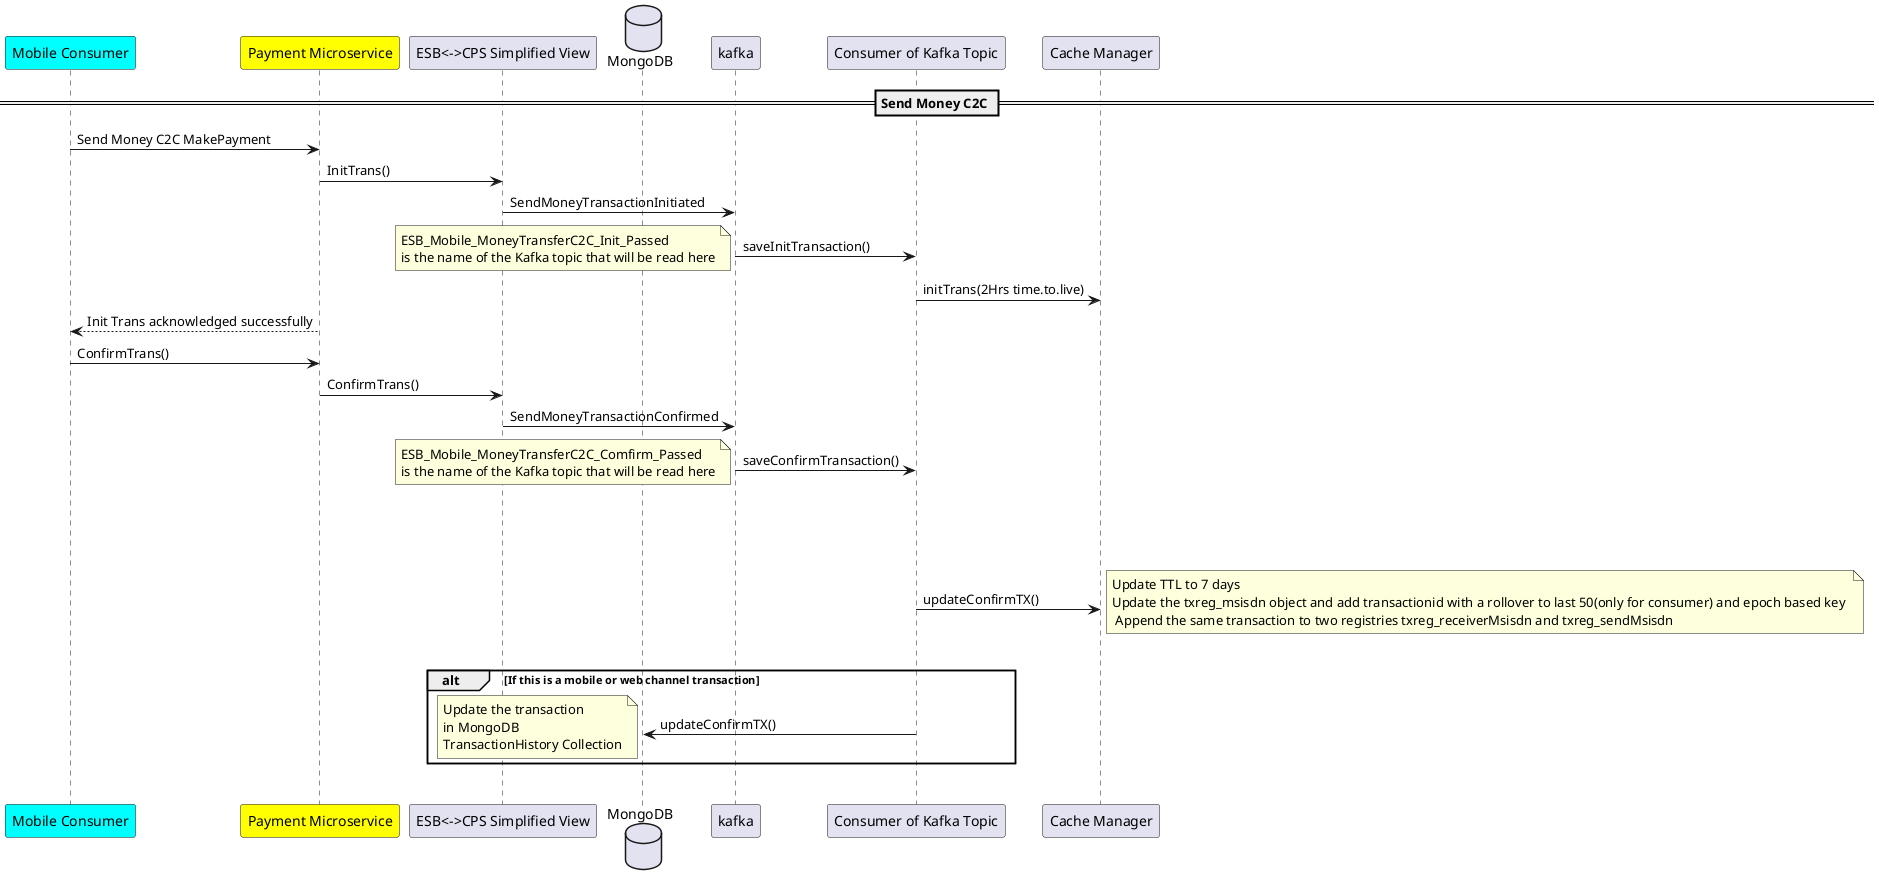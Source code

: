 @startuml Basic


'skinparam Monochrome true 
participant "Mobile Consumer" as alice #Cyan
participant "Payment Microservice" as pm #Yellow
participant "ESB<->CPS Simplified View" as cps.esb
database "MongoDB" as mongodb 
participant kafka 
participant "Consumer of Kafka Topic" as topic.consumer 
participant "Cache Manager" as cache 

== Send Money C2C ==

alice -> pm : Send Money C2C MakePayment
pm -> cps.esb : InitTrans() 
cps.esb -> kafka : SendMoneyTransactionInitiated
kafka -> topic.consumer : saveInitTransaction()

note left : ESB_Mobile_MoneyTransferC2C_Init_Passed \nis the name of the Kafka topic that will be read here

topic.consumer -> cache : initTrans(2Hrs time.to.live)
pm --> alice: Init Trans acknowledged successfully
alice -> pm : ConfirmTrans()
pm -> cps.esb : ConfirmTrans() 
cps.esb -> kafka : SendMoneyTransactionConfirmed
kafka -> topic.consumer : saveConfirmTransaction()

|||
note left : ESB_Mobile_MoneyTransferC2C_Comfirm_Passed \nis the name of the Kafka topic that will be read here
|||
|||
topic.consumer -> cache : updateConfirmTX()

note right : Update TTL to 7 days \nUpdate the txreg_msisdn object and add transactionid with a rollover to last 50(only for consumer) and epoch based key \n Append the same transaction to two registries txreg_receiverMsisdn and txreg_sendMsisdn
|||
alt If this is a mobile or web channel transaction

topic.consumer -> mongodb : updateConfirmTX()

note left   
Update the transaction 
in MongoDB 
TransactionHistory Collection
end note 
end 
|||


@enduml